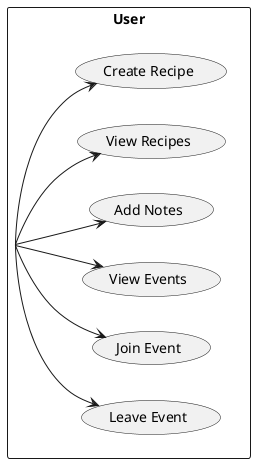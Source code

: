 @startuml
left to right direction
actor User
rectangle "User" {
  usecase "Create Recipe"
  usecase "View Recipes"
  usecase "Add Notes"
  usecase "View Events"
  usecase "Join Event"
  usecase "Leave Event"
}

User --> "Create Recipe"
User --> "View Recipes"
User --> "Add Notes"
User --> "View Events"
User --> "Join Event"
User --> "Leave Event"
@enduml
